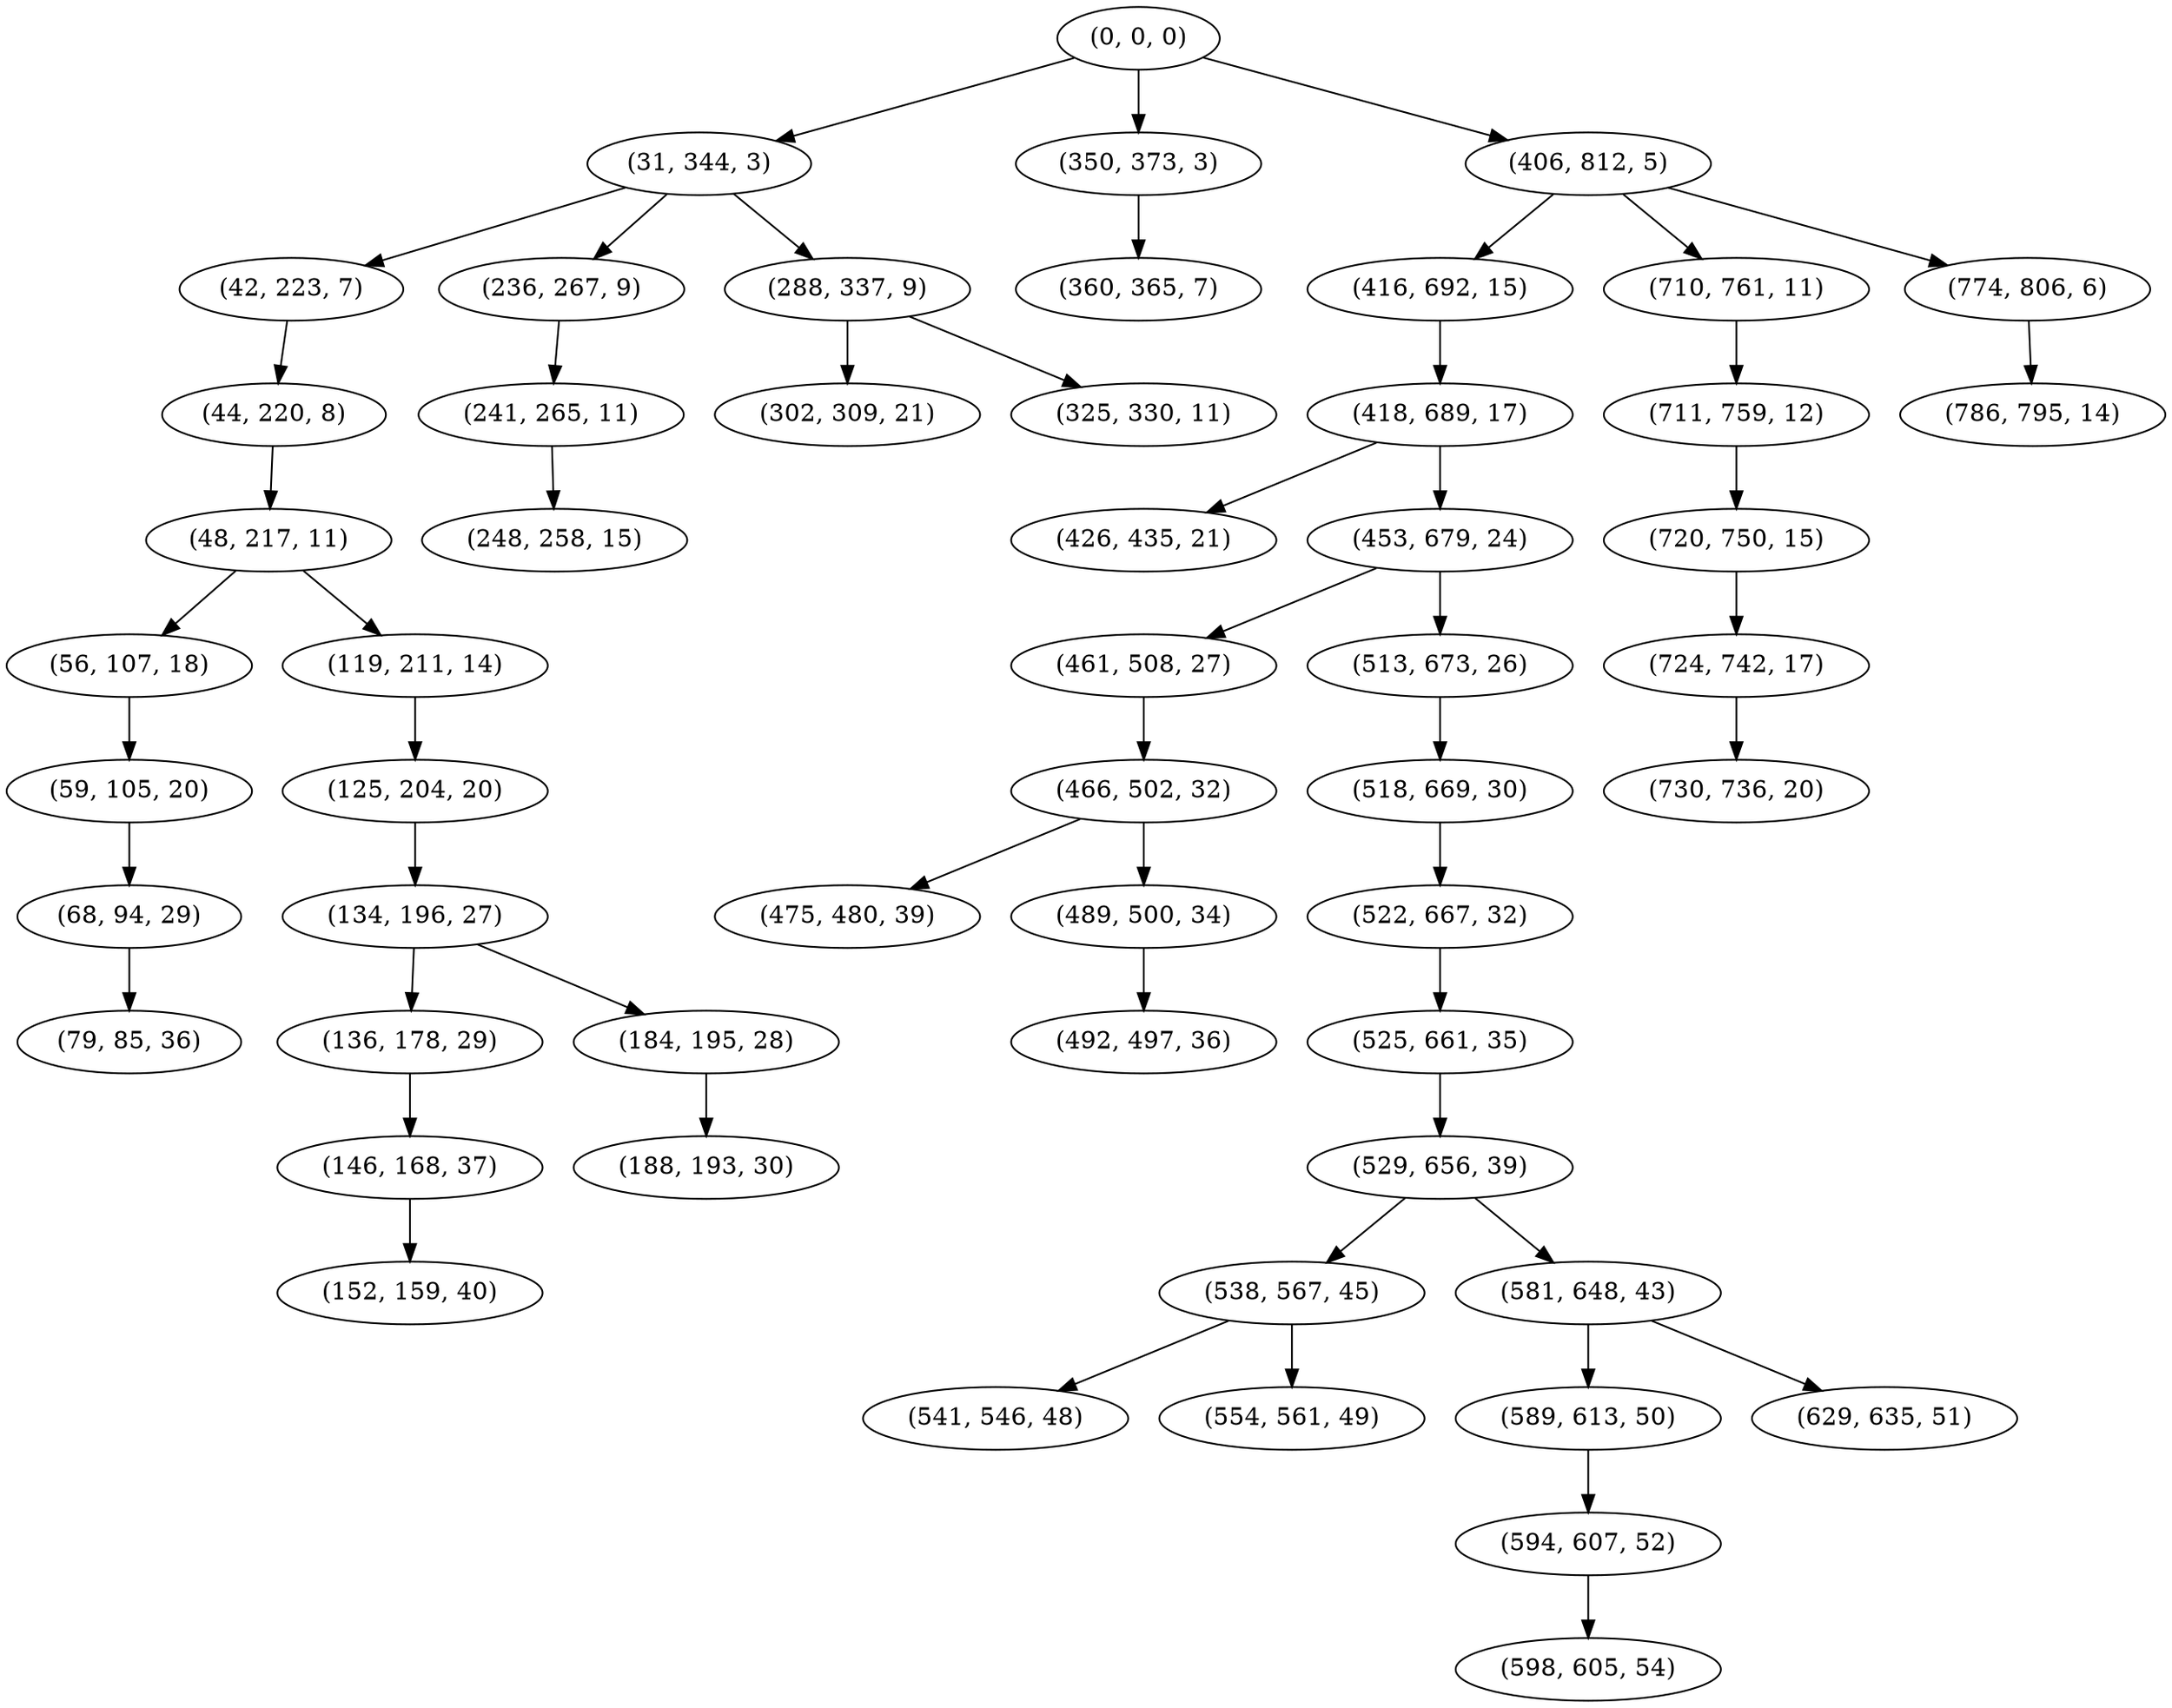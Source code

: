 digraph tree {
    "(0, 0, 0)";
    "(31, 344, 3)";
    "(42, 223, 7)";
    "(44, 220, 8)";
    "(48, 217, 11)";
    "(56, 107, 18)";
    "(59, 105, 20)";
    "(68, 94, 29)";
    "(79, 85, 36)";
    "(119, 211, 14)";
    "(125, 204, 20)";
    "(134, 196, 27)";
    "(136, 178, 29)";
    "(146, 168, 37)";
    "(152, 159, 40)";
    "(184, 195, 28)";
    "(188, 193, 30)";
    "(236, 267, 9)";
    "(241, 265, 11)";
    "(248, 258, 15)";
    "(288, 337, 9)";
    "(302, 309, 21)";
    "(325, 330, 11)";
    "(350, 373, 3)";
    "(360, 365, 7)";
    "(406, 812, 5)";
    "(416, 692, 15)";
    "(418, 689, 17)";
    "(426, 435, 21)";
    "(453, 679, 24)";
    "(461, 508, 27)";
    "(466, 502, 32)";
    "(475, 480, 39)";
    "(489, 500, 34)";
    "(492, 497, 36)";
    "(513, 673, 26)";
    "(518, 669, 30)";
    "(522, 667, 32)";
    "(525, 661, 35)";
    "(529, 656, 39)";
    "(538, 567, 45)";
    "(541, 546, 48)";
    "(554, 561, 49)";
    "(581, 648, 43)";
    "(589, 613, 50)";
    "(594, 607, 52)";
    "(598, 605, 54)";
    "(629, 635, 51)";
    "(710, 761, 11)";
    "(711, 759, 12)";
    "(720, 750, 15)";
    "(724, 742, 17)";
    "(730, 736, 20)";
    "(774, 806, 6)";
    "(786, 795, 14)";
    "(0, 0, 0)" -> "(31, 344, 3)";
    "(0, 0, 0)" -> "(350, 373, 3)";
    "(0, 0, 0)" -> "(406, 812, 5)";
    "(31, 344, 3)" -> "(42, 223, 7)";
    "(31, 344, 3)" -> "(236, 267, 9)";
    "(31, 344, 3)" -> "(288, 337, 9)";
    "(42, 223, 7)" -> "(44, 220, 8)";
    "(44, 220, 8)" -> "(48, 217, 11)";
    "(48, 217, 11)" -> "(56, 107, 18)";
    "(48, 217, 11)" -> "(119, 211, 14)";
    "(56, 107, 18)" -> "(59, 105, 20)";
    "(59, 105, 20)" -> "(68, 94, 29)";
    "(68, 94, 29)" -> "(79, 85, 36)";
    "(119, 211, 14)" -> "(125, 204, 20)";
    "(125, 204, 20)" -> "(134, 196, 27)";
    "(134, 196, 27)" -> "(136, 178, 29)";
    "(134, 196, 27)" -> "(184, 195, 28)";
    "(136, 178, 29)" -> "(146, 168, 37)";
    "(146, 168, 37)" -> "(152, 159, 40)";
    "(184, 195, 28)" -> "(188, 193, 30)";
    "(236, 267, 9)" -> "(241, 265, 11)";
    "(241, 265, 11)" -> "(248, 258, 15)";
    "(288, 337, 9)" -> "(302, 309, 21)";
    "(288, 337, 9)" -> "(325, 330, 11)";
    "(350, 373, 3)" -> "(360, 365, 7)";
    "(406, 812, 5)" -> "(416, 692, 15)";
    "(406, 812, 5)" -> "(710, 761, 11)";
    "(406, 812, 5)" -> "(774, 806, 6)";
    "(416, 692, 15)" -> "(418, 689, 17)";
    "(418, 689, 17)" -> "(426, 435, 21)";
    "(418, 689, 17)" -> "(453, 679, 24)";
    "(453, 679, 24)" -> "(461, 508, 27)";
    "(453, 679, 24)" -> "(513, 673, 26)";
    "(461, 508, 27)" -> "(466, 502, 32)";
    "(466, 502, 32)" -> "(475, 480, 39)";
    "(466, 502, 32)" -> "(489, 500, 34)";
    "(489, 500, 34)" -> "(492, 497, 36)";
    "(513, 673, 26)" -> "(518, 669, 30)";
    "(518, 669, 30)" -> "(522, 667, 32)";
    "(522, 667, 32)" -> "(525, 661, 35)";
    "(525, 661, 35)" -> "(529, 656, 39)";
    "(529, 656, 39)" -> "(538, 567, 45)";
    "(529, 656, 39)" -> "(581, 648, 43)";
    "(538, 567, 45)" -> "(541, 546, 48)";
    "(538, 567, 45)" -> "(554, 561, 49)";
    "(581, 648, 43)" -> "(589, 613, 50)";
    "(581, 648, 43)" -> "(629, 635, 51)";
    "(589, 613, 50)" -> "(594, 607, 52)";
    "(594, 607, 52)" -> "(598, 605, 54)";
    "(710, 761, 11)" -> "(711, 759, 12)";
    "(711, 759, 12)" -> "(720, 750, 15)";
    "(720, 750, 15)" -> "(724, 742, 17)";
    "(724, 742, 17)" -> "(730, 736, 20)";
    "(774, 806, 6)" -> "(786, 795, 14)";
}
